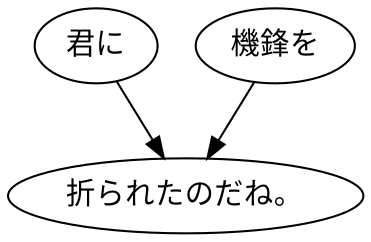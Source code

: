 digraph graph2511 {
	node0 [label="君に"];
	node1 [label="機鋒を"];
	node2 [label="折られたのだね。"];
	node0 -> node2;
	node1 -> node2;
}
